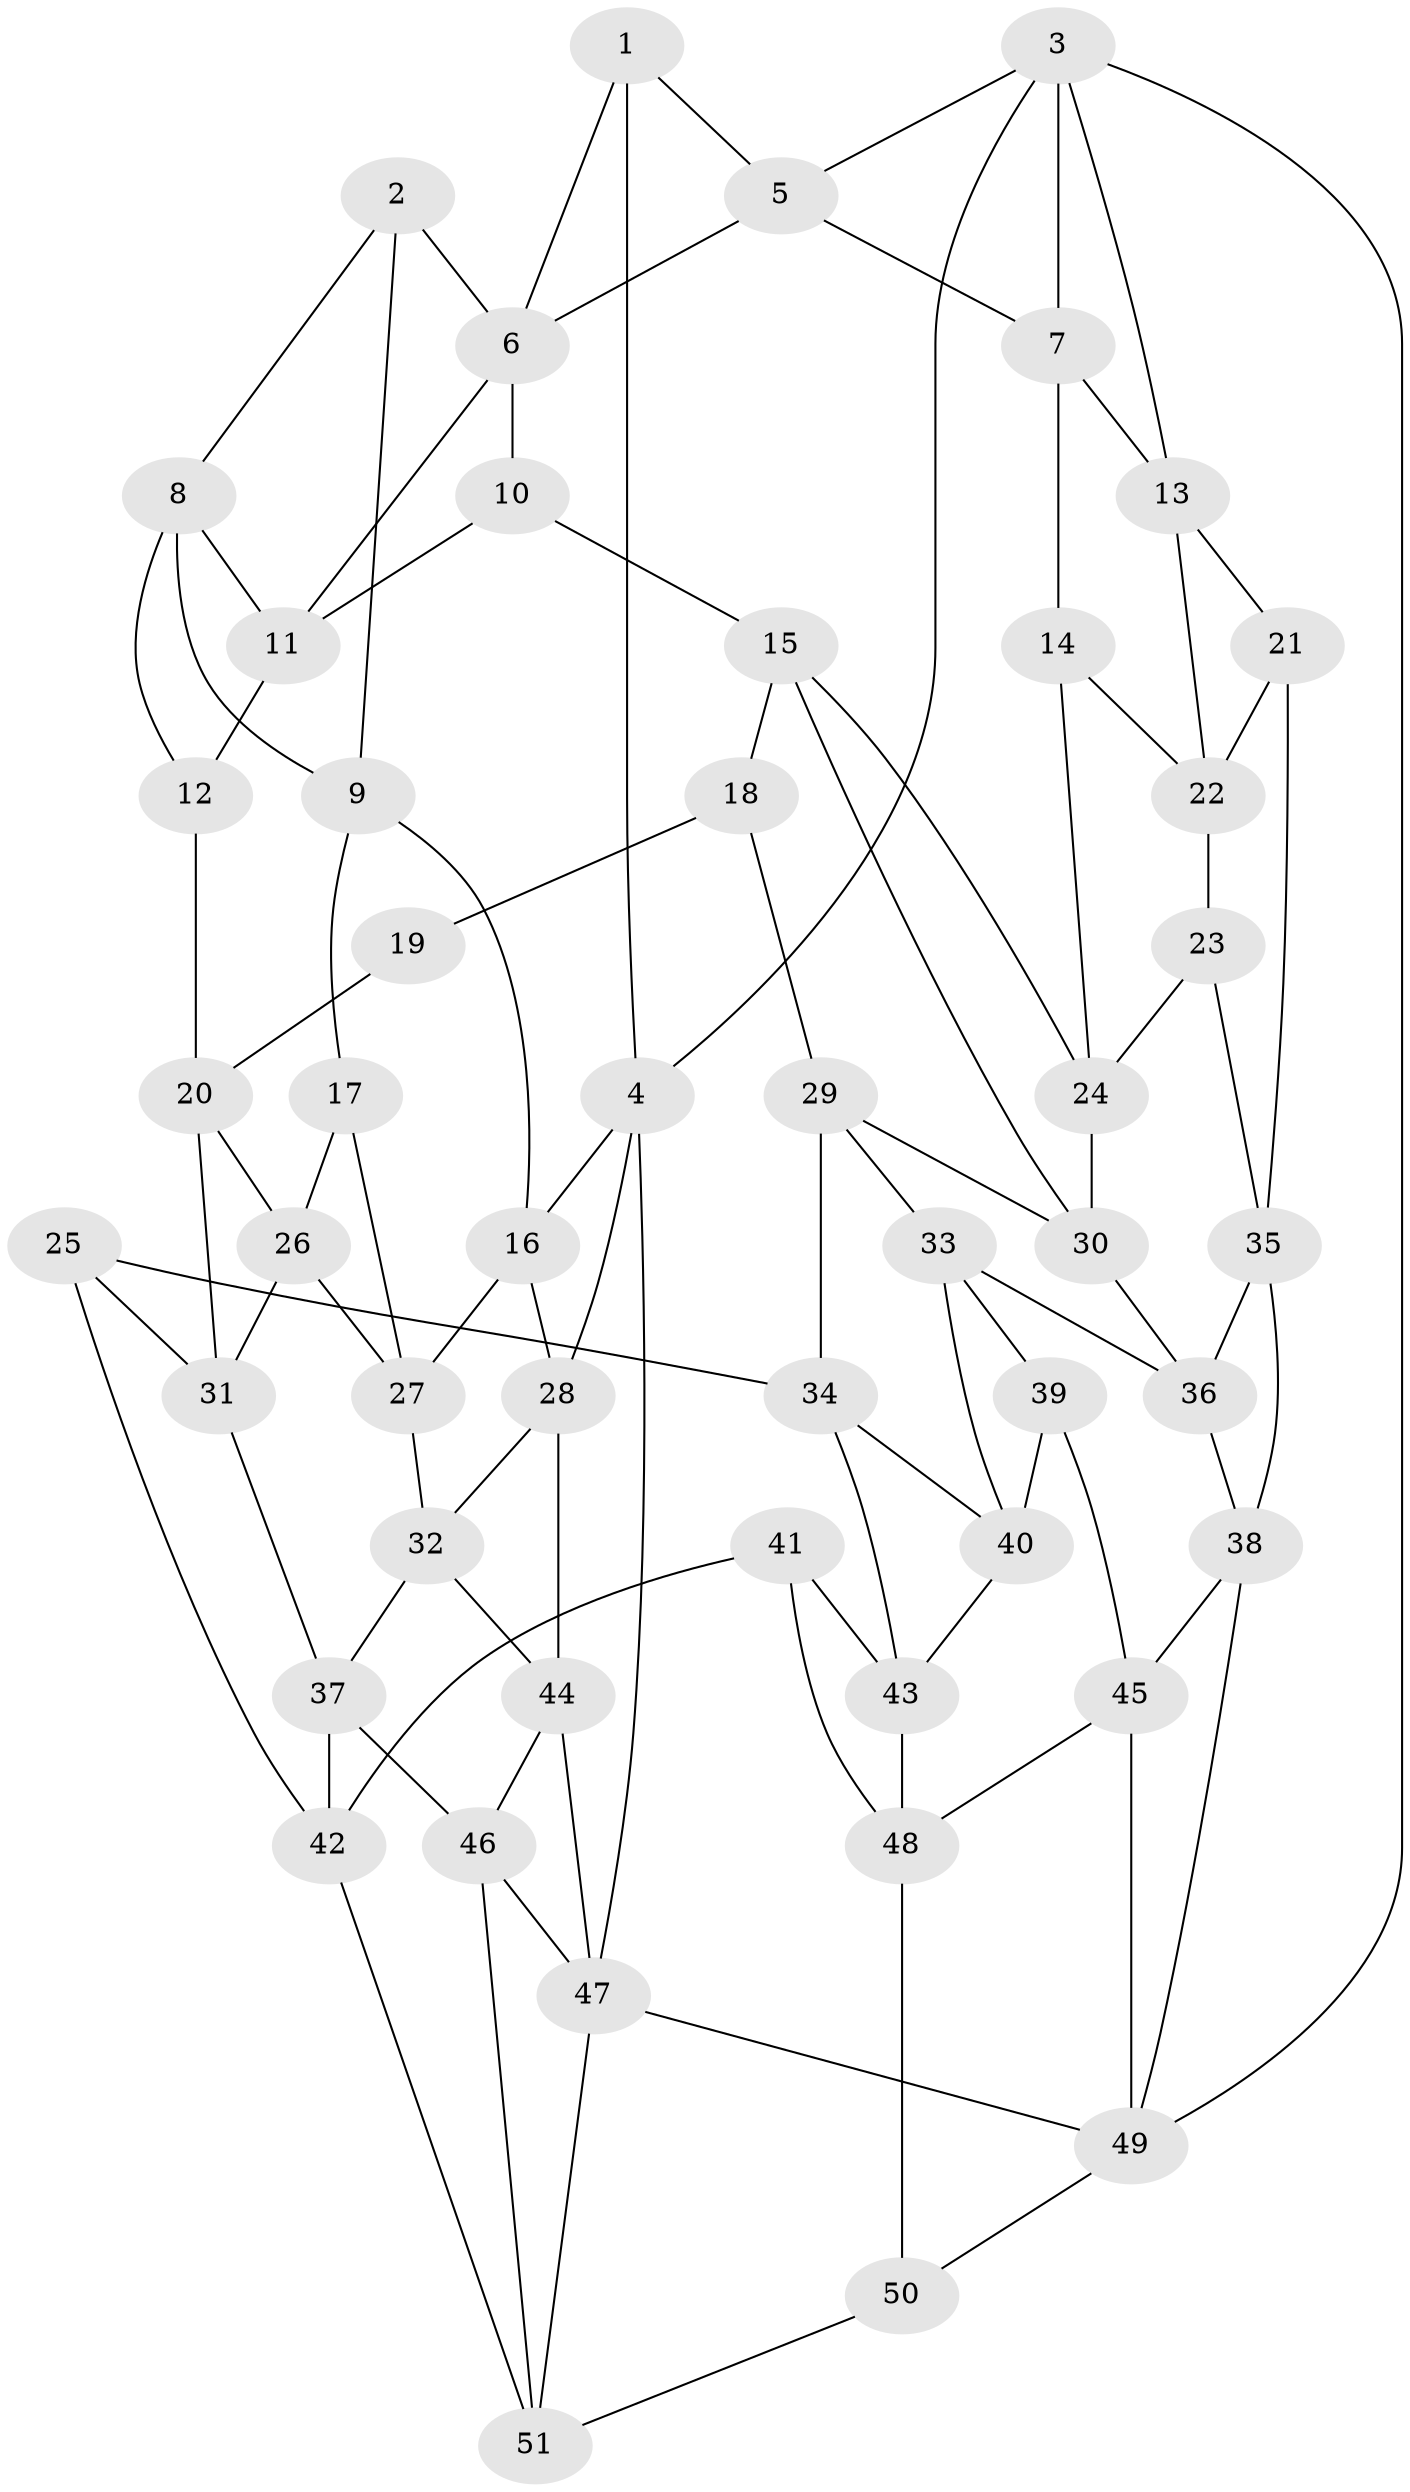 // original degree distribution, {3: 0.029411764705882353, 6: 0.20588235294117646, 5: 0.5588235294117647, 4: 0.20588235294117646}
// Generated by graph-tools (version 1.1) at 2025/38/03/04/25 23:38:26]
// undirected, 51 vertices, 97 edges
graph export_dot {
  node [color=gray90,style=filled];
  1;
  2;
  3;
  4;
  5;
  6;
  7;
  8;
  9;
  10;
  11;
  12;
  13;
  14;
  15;
  16;
  17;
  18;
  19;
  20;
  21;
  22;
  23;
  24;
  25;
  26;
  27;
  28;
  29;
  30;
  31;
  32;
  33;
  34;
  35;
  36;
  37;
  38;
  39;
  40;
  41;
  42;
  43;
  44;
  45;
  46;
  47;
  48;
  49;
  50;
  51;
  1 -- 4 [weight=1.0];
  1 -- 5 [weight=1.0];
  1 -- 6 [weight=1.0];
  2 -- 6 [weight=1.0];
  2 -- 8 [weight=1.0];
  2 -- 9 [weight=1.0];
  3 -- 4 [weight=1.0];
  3 -- 5 [weight=1.0];
  3 -- 7 [weight=1.0];
  3 -- 13 [weight=1.0];
  3 -- 49 [weight=1.0];
  4 -- 16 [weight=1.0];
  4 -- 28 [weight=1.0];
  4 -- 47 [weight=1.0];
  5 -- 6 [weight=1.0];
  5 -- 7 [weight=1.0];
  6 -- 10 [weight=1.0];
  6 -- 11 [weight=1.0];
  7 -- 13 [weight=1.0];
  7 -- 14 [weight=1.0];
  8 -- 9 [weight=1.0];
  8 -- 11 [weight=1.0];
  8 -- 12 [weight=1.0];
  9 -- 16 [weight=1.0];
  9 -- 17 [weight=1.0];
  10 -- 11 [weight=1.0];
  10 -- 15 [weight=1.0];
  11 -- 12 [weight=1.0];
  12 -- 20 [weight=1.0];
  13 -- 21 [weight=1.0];
  13 -- 22 [weight=1.0];
  14 -- 22 [weight=1.0];
  14 -- 24 [weight=1.0];
  15 -- 18 [weight=1.0];
  15 -- 24 [weight=1.0];
  15 -- 30 [weight=1.0];
  16 -- 27 [weight=1.0];
  16 -- 28 [weight=1.0];
  17 -- 26 [weight=1.0];
  17 -- 27 [weight=1.0];
  18 -- 19 [weight=1.0];
  18 -- 29 [weight=1.0];
  19 -- 20 [weight=1.0];
  20 -- 26 [weight=1.0];
  20 -- 31 [weight=1.0];
  21 -- 22 [weight=1.0];
  21 -- 35 [weight=1.0];
  22 -- 23 [weight=1.0];
  23 -- 24 [weight=1.0];
  23 -- 35 [weight=1.0];
  24 -- 30 [weight=1.0];
  25 -- 31 [weight=1.0];
  25 -- 34 [weight=1.0];
  25 -- 42 [weight=1.0];
  26 -- 27 [weight=1.0];
  26 -- 31 [weight=1.0];
  27 -- 32 [weight=1.0];
  28 -- 32 [weight=1.0];
  28 -- 44 [weight=1.0];
  29 -- 30 [weight=1.0];
  29 -- 33 [weight=1.0];
  29 -- 34 [weight=1.0];
  30 -- 36 [weight=1.0];
  31 -- 37 [weight=1.0];
  32 -- 37 [weight=1.0];
  32 -- 44 [weight=1.0];
  33 -- 36 [weight=1.0];
  33 -- 39 [weight=1.0];
  33 -- 40 [weight=1.0];
  34 -- 40 [weight=1.0];
  34 -- 43 [weight=1.0];
  35 -- 36 [weight=1.0];
  35 -- 38 [weight=1.0];
  36 -- 38 [weight=1.0];
  37 -- 42 [weight=1.0];
  37 -- 46 [weight=1.0];
  38 -- 45 [weight=1.0];
  38 -- 49 [weight=1.0];
  39 -- 40 [weight=1.0];
  39 -- 45 [weight=1.0];
  40 -- 43 [weight=1.0];
  41 -- 42 [weight=1.0];
  41 -- 43 [weight=1.0];
  41 -- 48 [weight=1.0];
  42 -- 51 [weight=1.0];
  43 -- 48 [weight=1.0];
  44 -- 46 [weight=1.0];
  44 -- 47 [weight=1.0];
  45 -- 48 [weight=1.0];
  45 -- 49 [weight=1.0];
  46 -- 47 [weight=1.0];
  46 -- 51 [weight=1.0];
  47 -- 49 [weight=1.0];
  47 -- 51 [weight=1.0];
  48 -- 50 [weight=1.0];
  49 -- 50 [weight=1.0];
  50 -- 51 [weight=1.0];
}
